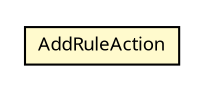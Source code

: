 #!/usr/local/bin/dot
#
# Class diagram 
# Generated by UMLGraph version R5_6 (http://www.umlgraph.org/)
#

digraph G {
	edge [fontname="Trebuchet MS",fontsize=10,labelfontname="Trebuchet MS",labelfontsize=10];
	node [fontname="Trebuchet MS",fontsize=10,shape=plaintext];
	nodesep=0.25;
	ranksep=0.5;
	// se.cambio.cds.gdl.editor.view.panels.GDLEditorMainPanel.AddRuleAction
	c202352 [label=<<table title="se.cambio.cds.gdl.editor.view.panels.GDLEditorMainPanel.AddRuleAction" border="0" cellborder="1" cellspacing="0" cellpadding="2" port="p" bgcolor="lemonChiffon" href="./GDLEditorMainPanel.AddRuleAction.html">
		<tr><td><table border="0" cellspacing="0" cellpadding="1">
<tr><td align="center" balign="center"><font face="Trebuchet MS"> AddRuleAction </font></td></tr>
		</table></td></tr>
		</table>>, URL="./GDLEditorMainPanel.AddRuleAction.html", fontname="Trebuchet MS", fontcolor="black", fontsize=9.0];
}

